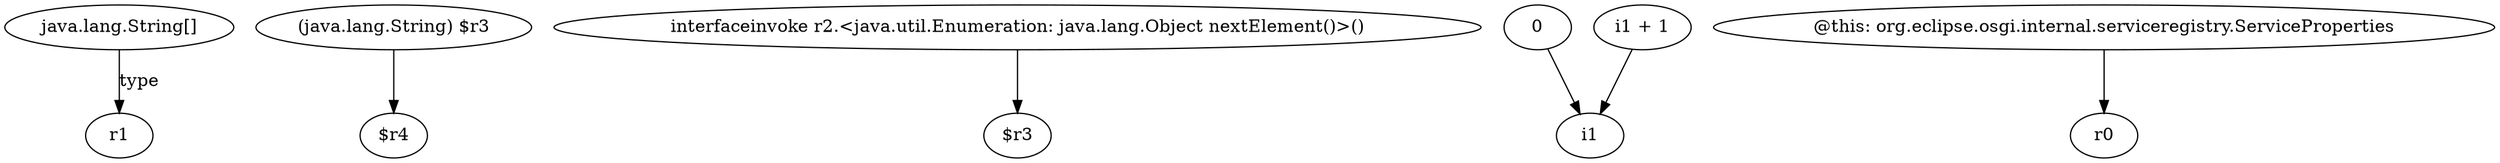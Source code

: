 digraph g {
0[label="java.lang.String[]"]
1[label="r1"]
0->1[label="type"]
2[label="(java.lang.String) $r3"]
3[label="$r4"]
2->3[label=""]
4[label="interfaceinvoke r2.<java.util.Enumeration: java.lang.Object nextElement()>()"]
5[label="$r3"]
4->5[label=""]
6[label="0"]
7[label="i1"]
6->7[label=""]
8[label="i1 + 1"]
8->7[label=""]
9[label="@this: org.eclipse.osgi.internal.serviceregistry.ServiceProperties"]
10[label="r0"]
9->10[label=""]
}